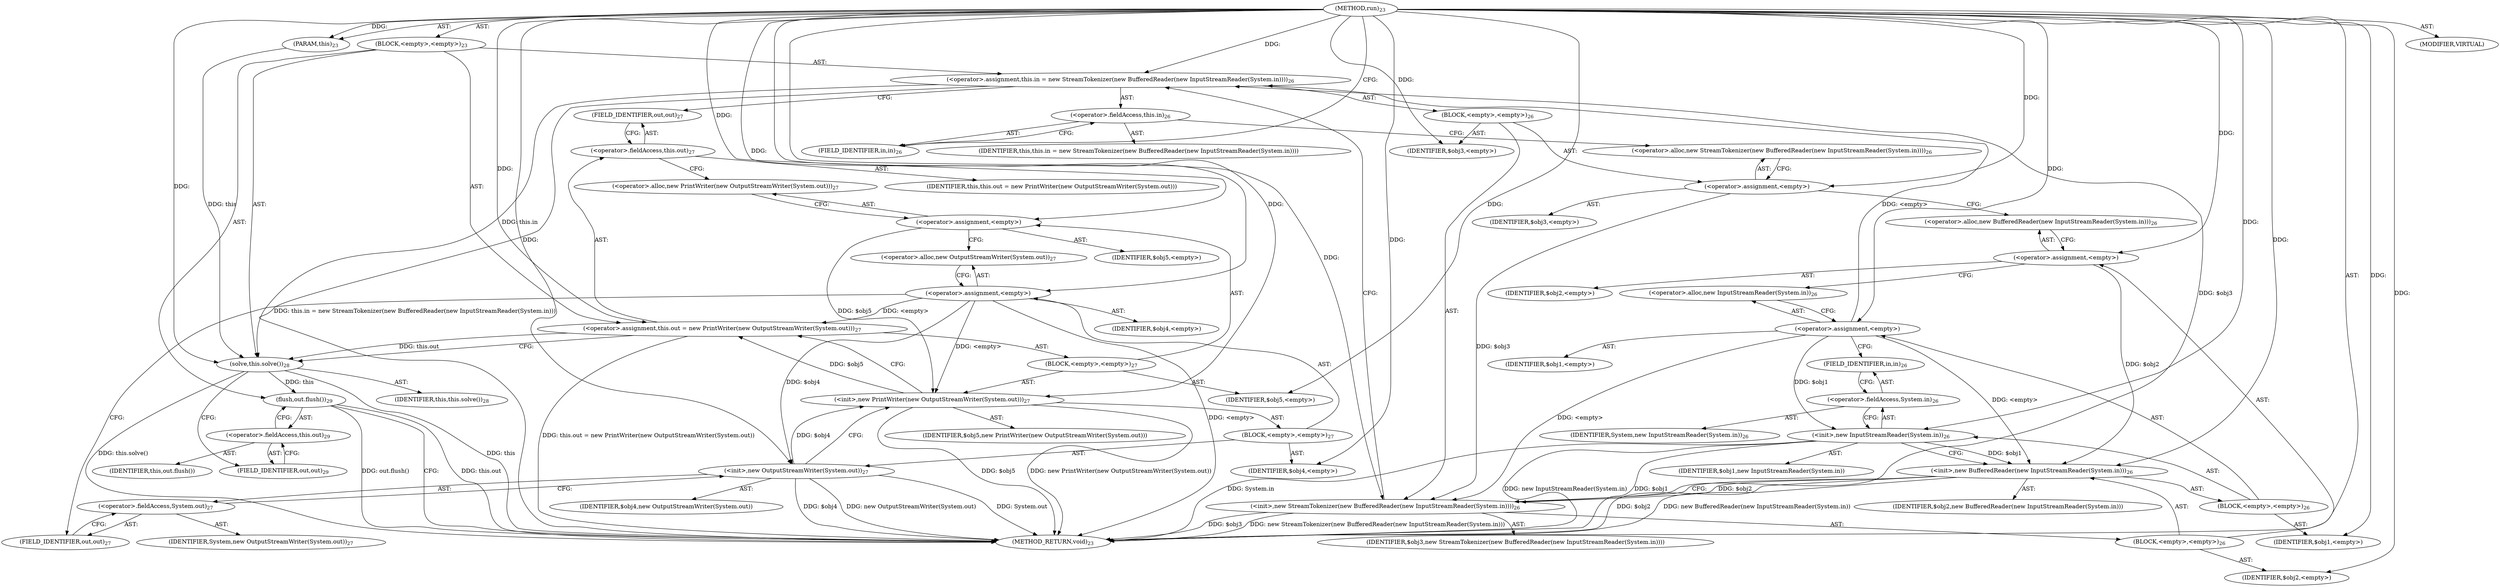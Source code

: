 digraph "run" {  
"41" [label = <(METHOD,run)<SUB>23</SUB>> ]
"4" [label = <(PARAM,this)<SUB>23</SUB>> ]
"42" [label = <(BLOCK,&lt;empty&gt;,&lt;empty&gt;)<SUB>23</SUB>> ]
"43" [label = <(&lt;operator&gt;.assignment,this.in = new StreamTokenizer(new BufferedReader(new InputStreamReader(System.in))))<SUB>26</SUB>> ]
"44" [label = <(&lt;operator&gt;.fieldAccess,this.in)<SUB>26</SUB>> ]
"45" [label = <(IDENTIFIER,this,this.in = new StreamTokenizer(new BufferedReader(new InputStreamReader(System.in))))> ]
"46" [label = <(FIELD_IDENTIFIER,in,in)<SUB>26</SUB>> ]
"47" [label = <(BLOCK,&lt;empty&gt;,&lt;empty&gt;)<SUB>26</SUB>> ]
"48" [label = <(&lt;operator&gt;.assignment,&lt;empty&gt;)> ]
"49" [label = <(IDENTIFIER,$obj3,&lt;empty&gt;)> ]
"50" [label = <(&lt;operator&gt;.alloc,new StreamTokenizer(new BufferedReader(new InputStreamReader(System.in))))<SUB>26</SUB>> ]
"51" [label = <(&lt;init&gt;,new StreamTokenizer(new BufferedReader(new InputStreamReader(System.in))))<SUB>26</SUB>> ]
"52" [label = <(IDENTIFIER,$obj3,new StreamTokenizer(new BufferedReader(new InputStreamReader(System.in))))> ]
"53" [label = <(BLOCK,&lt;empty&gt;,&lt;empty&gt;)<SUB>26</SUB>> ]
"54" [label = <(&lt;operator&gt;.assignment,&lt;empty&gt;)> ]
"55" [label = <(IDENTIFIER,$obj2,&lt;empty&gt;)> ]
"56" [label = <(&lt;operator&gt;.alloc,new BufferedReader(new InputStreamReader(System.in)))<SUB>26</SUB>> ]
"57" [label = <(&lt;init&gt;,new BufferedReader(new InputStreamReader(System.in)))<SUB>26</SUB>> ]
"58" [label = <(IDENTIFIER,$obj2,new BufferedReader(new InputStreamReader(System.in)))> ]
"59" [label = <(BLOCK,&lt;empty&gt;,&lt;empty&gt;)<SUB>26</SUB>> ]
"60" [label = <(&lt;operator&gt;.assignment,&lt;empty&gt;)> ]
"61" [label = <(IDENTIFIER,$obj1,&lt;empty&gt;)> ]
"62" [label = <(&lt;operator&gt;.alloc,new InputStreamReader(System.in))<SUB>26</SUB>> ]
"63" [label = <(&lt;init&gt;,new InputStreamReader(System.in))<SUB>26</SUB>> ]
"64" [label = <(IDENTIFIER,$obj1,new InputStreamReader(System.in))> ]
"65" [label = <(&lt;operator&gt;.fieldAccess,System.in)<SUB>26</SUB>> ]
"66" [label = <(IDENTIFIER,System,new InputStreamReader(System.in))<SUB>26</SUB>> ]
"67" [label = <(FIELD_IDENTIFIER,in,in)<SUB>26</SUB>> ]
"68" [label = <(IDENTIFIER,$obj1,&lt;empty&gt;)> ]
"69" [label = <(IDENTIFIER,$obj2,&lt;empty&gt;)> ]
"70" [label = <(IDENTIFIER,$obj3,&lt;empty&gt;)> ]
"71" [label = <(&lt;operator&gt;.assignment,this.out = new PrintWriter(new OutputStreamWriter(System.out)))<SUB>27</SUB>> ]
"72" [label = <(&lt;operator&gt;.fieldAccess,this.out)<SUB>27</SUB>> ]
"73" [label = <(IDENTIFIER,this,this.out = new PrintWriter(new OutputStreamWriter(System.out)))> ]
"74" [label = <(FIELD_IDENTIFIER,out,out)<SUB>27</SUB>> ]
"75" [label = <(BLOCK,&lt;empty&gt;,&lt;empty&gt;)<SUB>27</SUB>> ]
"76" [label = <(&lt;operator&gt;.assignment,&lt;empty&gt;)> ]
"77" [label = <(IDENTIFIER,$obj5,&lt;empty&gt;)> ]
"78" [label = <(&lt;operator&gt;.alloc,new PrintWriter(new OutputStreamWriter(System.out)))<SUB>27</SUB>> ]
"79" [label = <(&lt;init&gt;,new PrintWriter(new OutputStreamWriter(System.out)))<SUB>27</SUB>> ]
"80" [label = <(IDENTIFIER,$obj5,new PrintWriter(new OutputStreamWriter(System.out)))> ]
"81" [label = <(BLOCK,&lt;empty&gt;,&lt;empty&gt;)<SUB>27</SUB>> ]
"82" [label = <(&lt;operator&gt;.assignment,&lt;empty&gt;)> ]
"83" [label = <(IDENTIFIER,$obj4,&lt;empty&gt;)> ]
"84" [label = <(&lt;operator&gt;.alloc,new OutputStreamWriter(System.out))<SUB>27</SUB>> ]
"85" [label = <(&lt;init&gt;,new OutputStreamWriter(System.out))<SUB>27</SUB>> ]
"86" [label = <(IDENTIFIER,$obj4,new OutputStreamWriter(System.out))> ]
"87" [label = <(&lt;operator&gt;.fieldAccess,System.out)<SUB>27</SUB>> ]
"88" [label = <(IDENTIFIER,System,new OutputStreamWriter(System.out))<SUB>27</SUB>> ]
"89" [label = <(FIELD_IDENTIFIER,out,out)<SUB>27</SUB>> ]
"90" [label = <(IDENTIFIER,$obj4,&lt;empty&gt;)> ]
"91" [label = <(IDENTIFIER,$obj5,&lt;empty&gt;)> ]
"92" [label = <(solve,this.solve())<SUB>28</SUB>> ]
"3" [label = <(IDENTIFIER,this,this.solve())<SUB>28</SUB>> ]
"93" [label = <(flush,out.flush())<SUB>29</SUB>> ]
"94" [label = <(&lt;operator&gt;.fieldAccess,this.out)<SUB>29</SUB>> ]
"95" [label = <(IDENTIFIER,this,out.flush())> ]
"96" [label = <(FIELD_IDENTIFIER,out,out)<SUB>29</SUB>> ]
"97" [label = <(MODIFIER,VIRTUAL)> ]
"98" [label = <(METHOD_RETURN,void)<SUB>23</SUB>> ]
  "41" -> "4"  [ label = "AST: "] 
  "41" -> "42"  [ label = "AST: "] 
  "41" -> "97"  [ label = "AST: "] 
  "41" -> "98"  [ label = "AST: "] 
  "42" -> "43"  [ label = "AST: "] 
  "42" -> "71"  [ label = "AST: "] 
  "42" -> "92"  [ label = "AST: "] 
  "42" -> "93"  [ label = "AST: "] 
  "43" -> "44"  [ label = "AST: "] 
  "43" -> "47"  [ label = "AST: "] 
  "44" -> "45"  [ label = "AST: "] 
  "44" -> "46"  [ label = "AST: "] 
  "47" -> "48"  [ label = "AST: "] 
  "47" -> "51"  [ label = "AST: "] 
  "47" -> "70"  [ label = "AST: "] 
  "48" -> "49"  [ label = "AST: "] 
  "48" -> "50"  [ label = "AST: "] 
  "51" -> "52"  [ label = "AST: "] 
  "51" -> "53"  [ label = "AST: "] 
  "53" -> "54"  [ label = "AST: "] 
  "53" -> "57"  [ label = "AST: "] 
  "53" -> "69"  [ label = "AST: "] 
  "54" -> "55"  [ label = "AST: "] 
  "54" -> "56"  [ label = "AST: "] 
  "57" -> "58"  [ label = "AST: "] 
  "57" -> "59"  [ label = "AST: "] 
  "59" -> "60"  [ label = "AST: "] 
  "59" -> "63"  [ label = "AST: "] 
  "59" -> "68"  [ label = "AST: "] 
  "60" -> "61"  [ label = "AST: "] 
  "60" -> "62"  [ label = "AST: "] 
  "63" -> "64"  [ label = "AST: "] 
  "63" -> "65"  [ label = "AST: "] 
  "65" -> "66"  [ label = "AST: "] 
  "65" -> "67"  [ label = "AST: "] 
  "71" -> "72"  [ label = "AST: "] 
  "71" -> "75"  [ label = "AST: "] 
  "72" -> "73"  [ label = "AST: "] 
  "72" -> "74"  [ label = "AST: "] 
  "75" -> "76"  [ label = "AST: "] 
  "75" -> "79"  [ label = "AST: "] 
  "75" -> "91"  [ label = "AST: "] 
  "76" -> "77"  [ label = "AST: "] 
  "76" -> "78"  [ label = "AST: "] 
  "79" -> "80"  [ label = "AST: "] 
  "79" -> "81"  [ label = "AST: "] 
  "81" -> "82"  [ label = "AST: "] 
  "81" -> "85"  [ label = "AST: "] 
  "81" -> "90"  [ label = "AST: "] 
  "82" -> "83"  [ label = "AST: "] 
  "82" -> "84"  [ label = "AST: "] 
  "85" -> "86"  [ label = "AST: "] 
  "85" -> "87"  [ label = "AST: "] 
  "87" -> "88"  [ label = "AST: "] 
  "87" -> "89"  [ label = "AST: "] 
  "92" -> "3"  [ label = "AST: "] 
  "93" -> "94"  [ label = "AST: "] 
  "94" -> "95"  [ label = "AST: "] 
  "94" -> "96"  [ label = "AST: "] 
  "43" -> "74"  [ label = "CFG: "] 
  "71" -> "92"  [ label = "CFG: "] 
  "92" -> "96"  [ label = "CFG: "] 
  "93" -> "98"  [ label = "CFG: "] 
  "44" -> "50"  [ label = "CFG: "] 
  "72" -> "78"  [ label = "CFG: "] 
  "94" -> "93"  [ label = "CFG: "] 
  "46" -> "44"  [ label = "CFG: "] 
  "48" -> "56"  [ label = "CFG: "] 
  "51" -> "43"  [ label = "CFG: "] 
  "74" -> "72"  [ label = "CFG: "] 
  "76" -> "84"  [ label = "CFG: "] 
  "79" -> "71"  [ label = "CFG: "] 
  "96" -> "94"  [ label = "CFG: "] 
  "50" -> "48"  [ label = "CFG: "] 
  "78" -> "76"  [ label = "CFG: "] 
  "54" -> "62"  [ label = "CFG: "] 
  "57" -> "51"  [ label = "CFG: "] 
  "82" -> "89"  [ label = "CFG: "] 
  "85" -> "79"  [ label = "CFG: "] 
  "56" -> "54"  [ label = "CFG: "] 
  "84" -> "82"  [ label = "CFG: "] 
  "87" -> "85"  [ label = "CFG: "] 
  "60" -> "67"  [ label = "CFG: "] 
  "63" -> "57"  [ label = "CFG: "] 
  "89" -> "87"  [ label = "CFG: "] 
  "62" -> "60"  [ label = "CFG: "] 
  "65" -> "63"  [ label = "CFG: "] 
  "67" -> "65"  [ label = "CFG: "] 
  "41" -> "46"  [ label = "CFG: "] 
  "51" -> "98"  [ label = "DDG: $obj3"] 
  "57" -> "98"  [ label = "DDG: $obj2"] 
  "63" -> "98"  [ label = "DDG: $obj1"] 
  "63" -> "98"  [ label = "DDG: System.in"] 
  "63" -> "98"  [ label = "DDG: new InputStreamReader(System.in)"] 
  "57" -> "98"  [ label = "DDG: new BufferedReader(new InputStreamReader(System.in))"] 
  "51" -> "98"  [ label = "DDG: new StreamTokenizer(new BufferedReader(new InputStreamReader(System.in)))"] 
  "43" -> "98"  [ label = "DDG: this.in = new StreamTokenizer(new BufferedReader(new InputStreamReader(System.in)))"] 
  "79" -> "98"  [ label = "DDG: $obj5"] 
  "82" -> "98"  [ label = "DDG: &lt;empty&gt;"] 
  "85" -> "98"  [ label = "DDG: $obj4"] 
  "85" -> "98"  [ label = "DDG: System.out"] 
  "85" -> "98"  [ label = "DDG: new OutputStreamWriter(System.out)"] 
  "79" -> "98"  [ label = "DDG: new PrintWriter(new OutputStreamWriter(System.out))"] 
  "71" -> "98"  [ label = "DDG: this.out = new PrintWriter(new OutputStreamWriter(System.out))"] 
  "92" -> "98"  [ label = "DDG: this"] 
  "92" -> "98"  [ label = "DDG: this.solve()"] 
  "93" -> "98"  [ label = "DDG: this.out"] 
  "93" -> "98"  [ label = "DDG: out.flush()"] 
  "41" -> "4"  [ label = "DDG: "] 
  "60" -> "43"  [ label = "DDG: &lt;empty&gt;"] 
  "51" -> "43"  [ label = "DDG: $obj3"] 
  "41" -> "43"  [ label = "DDG: "] 
  "82" -> "71"  [ label = "DDG: &lt;empty&gt;"] 
  "79" -> "71"  [ label = "DDG: $obj5"] 
  "41" -> "71"  [ label = "DDG: "] 
  "4" -> "92"  [ label = "DDG: this"] 
  "43" -> "92"  [ label = "DDG: this.in"] 
  "71" -> "92"  [ label = "DDG: this.out"] 
  "41" -> "92"  [ label = "DDG: "] 
  "92" -> "93"  [ label = "DDG: this"] 
  "41" -> "48"  [ label = "DDG: "] 
  "41" -> "70"  [ label = "DDG: "] 
  "41" -> "76"  [ label = "DDG: "] 
  "41" -> "91"  [ label = "DDG: "] 
  "48" -> "51"  [ label = "DDG: $obj3"] 
  "41" -> "51"  [ label = "DDG: "] 
  "60" -> "51"  [ label = "DDG: &lt;empty&gt;"] 
  "57" -> "51"  [ label = "DDG: $obj2"] 
  "76" -> "79"  [ label = "DDG: $obj5"] 
  "41" -> "79"  [ label = "DDG: "] 
  "82" -> "79"  [ label = "DDG: &lt;empty&gt;"] 
  "85" -> "79"  [ label = "DDG: $obj4"] 
  "41" -> "54"  [ label = "DDG: "] 
  "41" -> "69"  [ label = "DDG: "] 
  "41" -> "82"  [ label = "DDG: "] 
  "41" -> "90"  [ label = "DDG: "] 
  "54" -> "57"  [ label = "DDG: $obj2"] 
  "41" -> "57"  [ label = "DDG: "] 
  "60" -> "57"  [ label = "DDG: &lt;empty&gt;"] 
  "63" -> "57"  [ label = "DDG: $obj1"] 
  "82" -> "85"  [ label = "DDG: $obj4"] 
  "41" -> "85"  [ label = "DDG: "] 
  "41" -> "60"  [ label = "DDG: "] 
  "41" -> "68"  [ label = "DDG: "] 
  "60" -> "63"  [ label = "DDG: $obj1"] 
  "41" -> "63"  [ label = "DDG: "] 
}

